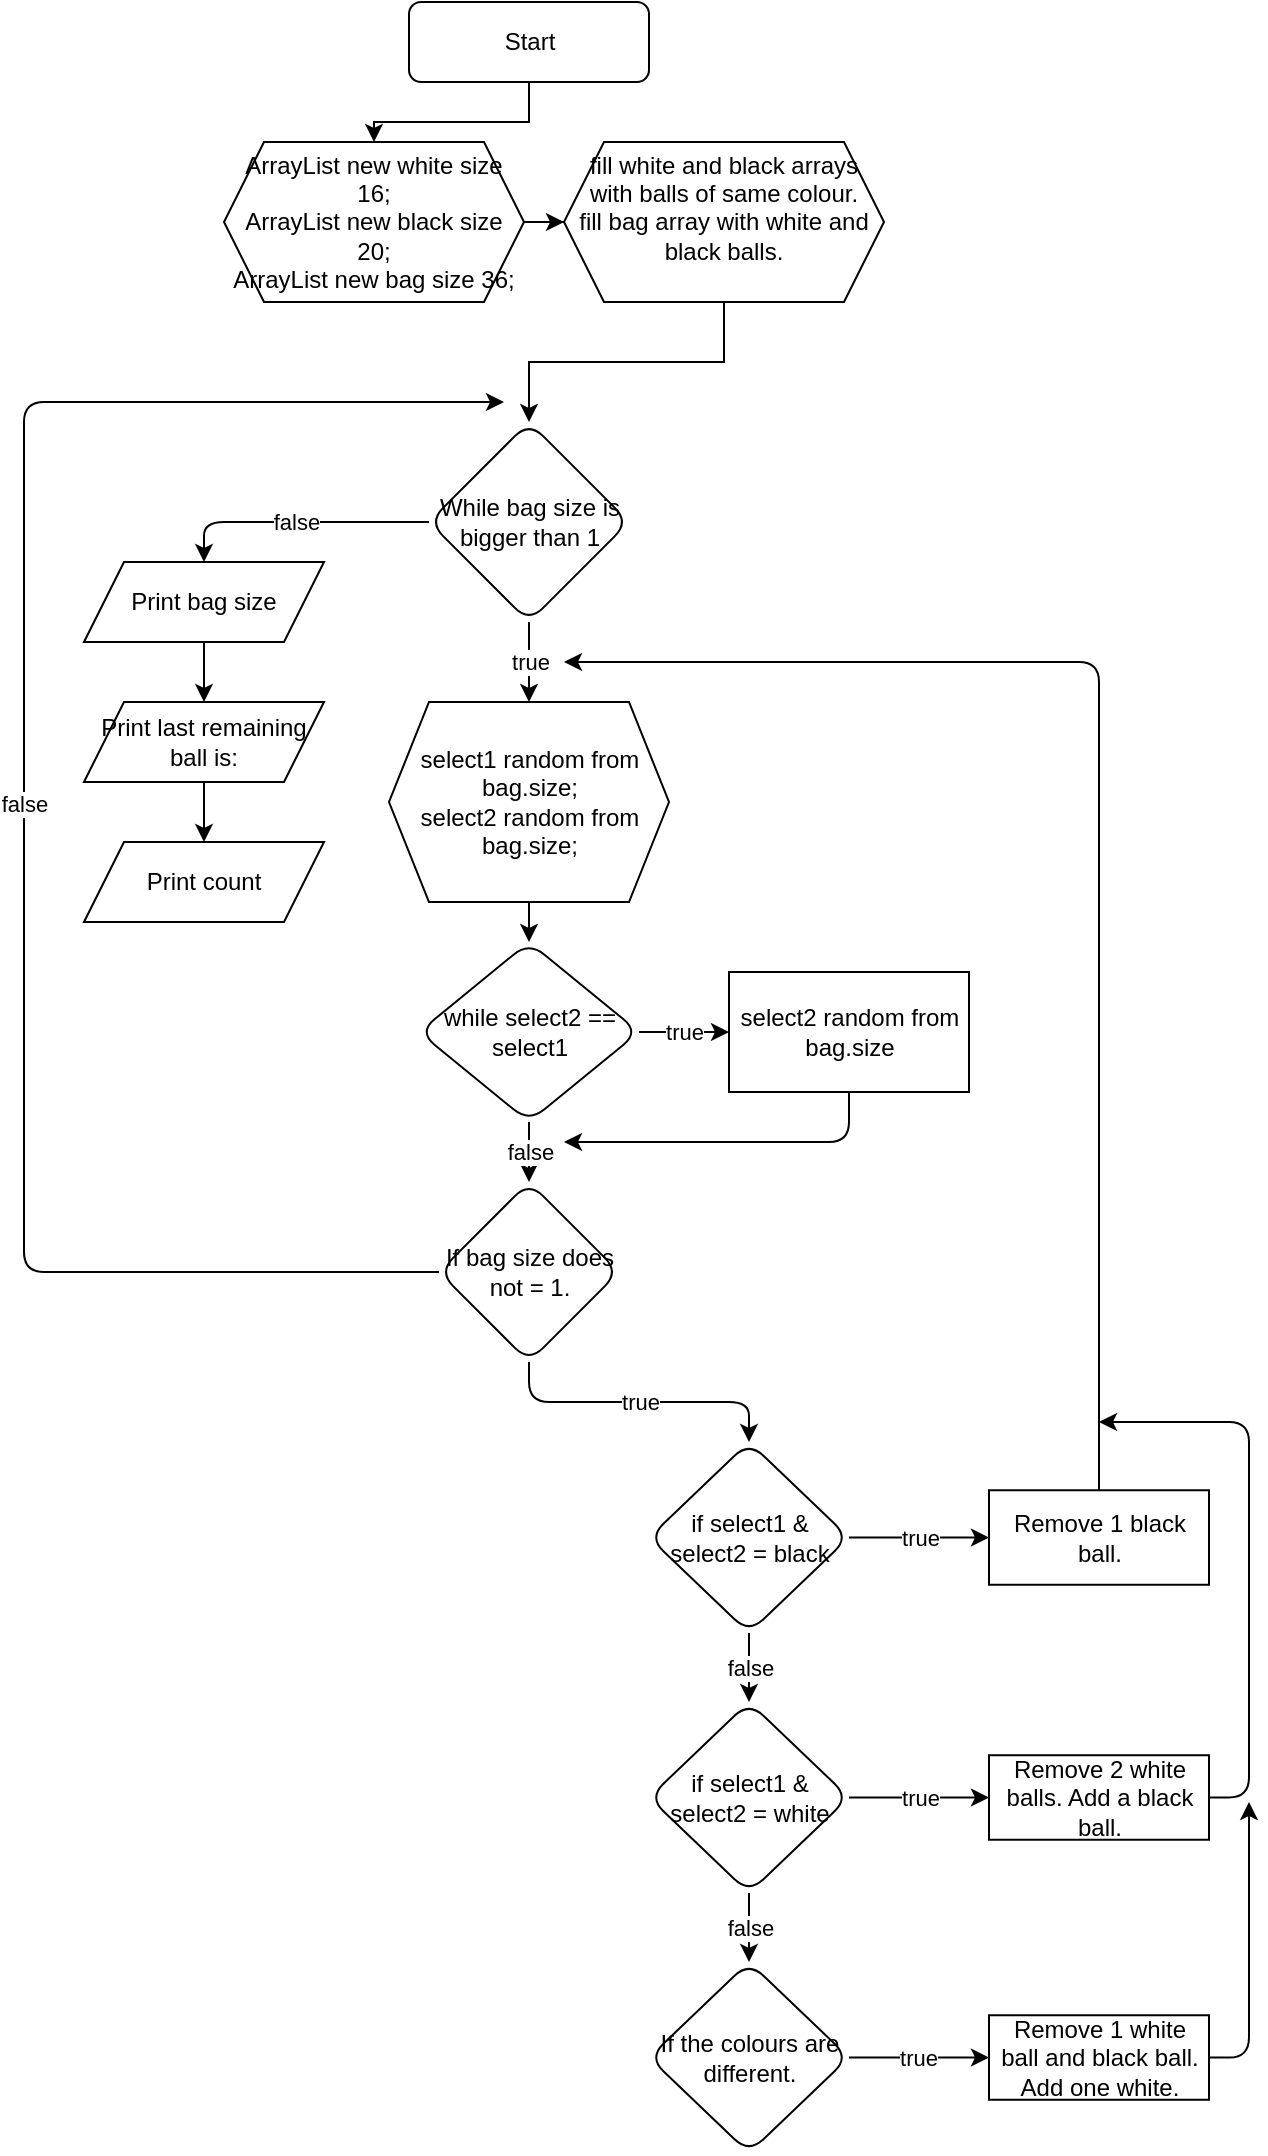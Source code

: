 <mxfile version="13.9.9" type="github">
  <diagram id="bgkW2lqaMROe556IBYIa" name="Page-1">
    <mxGraphModel dx="1089" dy="739" grid="1" gridSize="10" guides="1" tooltips="1" connect="1" arrows="1" fold="1" page="1" pageScale="1" pageWidth="827" pageHeight="1169" math="0" shadow="0">
      <root>
        <mxCell id="0" />
        <mxCell id="1" parent="0" />
        <mxCell id="6nYO80QD4L5rVwFp7ds1-3" value="" style="edgeStyle=orthogonalEdgeStyle;rounded=0;orthogonalLoop=1;jettySize=auto;html=1;" parent="1" source="6nYO80QD4L5rVwFp7ds1-1" target="6nYO80QD4L5rVwFp7ds1-2" edge="1">
          <mxGeometry relative="1" as="geometry" />
        </mxCell>
        <mxCell id="6nYO80QD4L5rVwFp7ds1-1" value="Start" style="rounded=1;whiteSpace=wrap;html=1;glass=0;" parent="1" vertex="1">
          <mxGeometry x="262.5" y="10" width="120" height="40" as="geometry" />
        </mxCell>
        <mxCell id="6nYO80QD4L5rVwFp7ds1-5" value="" style="edgeStyle=orthogonalEdgeStyle;rounded=0;orthogonalLoop=1;jettySize=auto;html=1;exitX=0.5;exitY=1;exitDx=0;exitDy=0;" parent="1" source="rNPBaIKNhGoAXlA6VHKa-1" target="6nYO80QD4L5rVwFp7ds1-4" edge="1">
          <mxGeometry relative="1" as="geometry" />
        </mxCell>
        <mxCell id="rNPBaIKNhGoAXlA6VHKa-2" style="edgeStyle=orthogonalEdgeStyle;rounded=0;orthogonalLoop=1;jettySize=auto;html=1;exitX=1;exitY=0.5;exitDx=0;exitDy=0;" edge="1" parent="1" source="6nYO80QD4L5rVwFp7ds1-2" target="rNPBaIKNhGoAXlA6VHKa-1">
          <mxGeometry relative="1" as="geometry" />
        </mxCell>
        <mxCell id="6nYO80QD4L5rVwFp7ds1-2" value="&lt;div&gt;ArrayList new white size 16;&lt;/div&gt;&lt;div&gt;ArrayList new black size 20;&lt;/div&gt;&lt;div&gt;ArrayList new bag size 36;&lt;/div&gt;" style="shape=hexagon;perimeter=hexagonPerimeter2;whiteSpace=wrap;html=1;fixedSize=1;" parent="1" vertex="1">
          <mxGeometry x="170" y="80" width="150" height="80" as="geometry" />
        </mxCell>
        <mxCell id="6nYO80QD4L5rVwFp7ds1-44" value="true" style="edgeStyle=orthogonalEdgeStyle;rounded=1;orthogonalLoop=1;jettySize=auto;html=1;" parent="1" source="6nYO80QD4L5rVwFp7ds1-4" target="6nYO80QD4L5rVwFp7ds1-8" edge="1">
          <mxGeometry relative="1" as="geometry" />
        </mxCell>
        <mxCell id="6nYO80QD4L5rVwFp7ds1-50" value="false" style="edgeStyle=orthogonalEdgeStyle;rounded=1;jumpStyle=none;jumpSize=16;orthogonalLoop=1;jettySize=auto;html=1;exitX=0;exitY=0.5;exitDx=0;exitDy=0;entryX=0.5;entryY=0;entryDx=0;entryDy=0;" parent="1" source="6nYO80QD4L5rVwFp7ds1-4" target="6nYO80QD4L5rVwFp7ds1-51" edge="1">
          <mxGeometry relative="1" as="geometry">
            <mxPoint x="160" y="290" as="targetPoint" />
            <Array as="points">
              <mxPoint x="160" y="270" />
            </Array>
          </mxGeometry>
        </mxCell>
        <mxCell id="6nYO80QD4L5rVwFp7ds1-4" value="While bag size is bigger than 1" style="rhombus;whiteSpace=wrap;html=1;rounded=1;" parent="1" vertex="1">
          <mxGeometry x="272.5" y="220" width="100" height="100" as="geometry" />
        </mxCell>
        <mxCell id="6nYO80QD4L5rVwFp7ds1-36" value="" style="edgeStyle=orthogonalEdgeStyle;rounded=1;orthogonalLoop=1;jettySize=auto;html=1;" parent="1" source="6nYO80QD4L5rVwFp7ds1-8" target="6nYO80QD4L5rVwFp7ds1-35" edge="1">
          <mxGeometry relative="1" as="geometry" />
        </mxCell>
        <mxCell id="6nYO80QD4L5rVwFp7ds1-8" value="&lt;div&gt;select1 random from bag.size;&lt;/div&gt;&lt;div&gt;select2 random from bag.size;&lt;br&gt;&lt;/div&gt;" style="shape=hexagon;perimeter=hexagonPerimeter2;whiteSpace=wrap;html=1;fixedSize=1;" parent="1" vertex="1">
          <mxGeometry x="252.5" y="360" width="140" height="100" as="geometry" />
        </mxCell>
        <mxCell id="6nYO80QD4L5rVwFp7ds1-13" value="true" style="edgeStyle=orthogonalEdgeStyle;rounded=1;orthogonalLoop=1;jettySize=auto;html=1;exitX=0.5;exitY=1;exitDx=0;exitDy=0;" parent="1" source="6nYO80QD4L5rVwFp7ds1-10" target="6nYO80QD4L5rVwFp7ds1-12" edge="1">
          <mxGeometry relative="1" as="geometry">
            <mxPoint x="337.5" y="700" as="sourcePoint" />
          </mxGeometry>
        </mxCell>
        <mxCell id="6nYO80QD4L5rVwFp7ds1-56" value="false" style="edgeStyle=orthogonalEdgeStyle;rounded=1;jumpStyle=none;jumpSize=16;orthogonalLoop=1;jettySize=auto;html=1;exitX=0;exitY=0.5;exitDx=0;exitDy=0;" parent="1" source="6nYO80QD4L5rVwFp7ds1-10" edge="1">
          <mxGeometry relative="1" as="geometry">
            <mxPoint x="310" y="210" as="targetPoint" />
            <Array as="points">
              <mxPoint x="70" y="645" />
              <mxPoint x="70" y="210" />
            </Array>
          </mxGeometry>
        </mxCell>
        <mxCell id="6nYO80QD4L5rVwFp7ds1-10" value="If bag size does not = 1." style="rhombus;whiteSpace=wrap;html=1;rounded=1;" parent="1" vertex="1">
          <mxGeometry x="277.5" y="600" width="90" height="90" as="geometry" />
        </mxCell>
        <mxCell id="6nYO80QD4L5rVwFp7ds1-15" value="true" style="edgeStyle=orthogonalEdgeStyle;rounded=0;orthogonalLoop=1;jettySize=auto;html=1;" parent="1" source="6nYO80QD4L5rVwFp7ds1-12" target="6nYO80QD4L5rVwFp7ds1-14" edge="1">
          <mxGeometry relative="1" as="geometry" />
        </mxCell>
        <mxCell id="6nYO80QD4L5rVwFp7ds1-17" value="false" style="edgeStyle=orthogonalEdgeStyle;rounded=0;orthogonalLoop=1;jettySize=auto;html=1;" parent="1" source="6nYO80QD4L5rVwFp7ds1-12" target="6nYO80QD4L5rVwFp7ds1-16" edge="1">
          <mxGeometry relative="1" as="geometry" />
        </mxCell>
        <mxCell id="6nYO80QD4L5rVwFp7ds1-12" value="if select1 &amp;amp; select2 = black" style="rhombus;whiteSpace=wrap;html=1;rounded=1;" parent="1" vertex="1">
          <mxGeometry x="382.5" y="730" width="100" height="95.5" as="geometry" />
        </mxCell>
        <mxCell id="6nYO80QD4L5rVwFp7ds1-41" style="edgeStyle=orthogonalEdgeStyle;rounded=1;orthogonalLoop=1;jettySize=auto;html=1;exitX=0.5;exitY=0;exitDx=0;exitDy=0;" parent="1" source="6nYO80QD4L5rVwFp7ds1-14" edge="1">
          <mxGeometry relative="1" as="geometry">
            <mxPoint x="340" y="340" as="targetPoint" />
            <Array as="points">
              <mxPoint x="608" y="340" />
            </Array>
          </mxGeometry>
        </mxCell>
        <mxCell id="6nYO80QD4L5rVwFp7ds1-14" value="Remove 1 black ball." style="whiteSpace=wrap;html=1;" parent="1" vertex="1">
          <mxGeometry x="552.5" y="754.13" width="110" height="47.25" as="geometry" />
        </mxCell>
        <mxCell id="6nYO80QD4L5rVwFp7ds1-19" value="true" style="edgeStyle=orthogonalEdgeStyle;rounded=0;orthogonalLoop=1;jettySize=auto;html=1;" parent="1" source="6nYO80QD4L5rVwFp7ds1-16" target="6nYO80QD4L5rVwFp7ds1-18" edge="1">
          <mxGeometry relative="1" as="geometry" />
        </mxCell>
        <mxCell id="6nYO80QD4L5rVwFp7ds1-21" value="&lt;div&gt;false&lt;/div&gt;" style="edgeStyle=orthogonalEdgeStyle;rounded=0;orthogonalLoop=1;jettySize=auto;html=1;entryX=0.5;entryY=0;entryDx=0;entryDy=0;" parent="1" source="6nYO80QD4L5rVwFp7ds1-16" target="6nYO80QD4L5rVwFp7ds1-28" edge="1">
          <mxGeometry relative="1" as="geometry">
            <mxPoint x="432.5" y="978.87" as="targetPoint" />
          </mxGeometry>
        </mxCell>
        <mxCell id="6nYO80QD4L5rVwFp7ds1-16" value="if select1 &amp;amp; select2 = white" style="rhombus;whiteSpace=wrap;html=1;rounded=1;" parent="1" vertex="1">
          <mxGeometry x="382.5" y="860" width="100" height="95.5" as="geometry" />
        </mxCell>
        <mxCell id="6nYO80QD4L5rVwFp7ds1-42" style="edgeStyle=orthogonalEdgeStyle;rounded=1;orthogonalLoop=1;jettySize=auto;html=1;exitX=1;exitY=0.5;exitDx=0;exitDy=0;" parent="1" source="6nYO80QD4L5rVwFp7ds1-18" edge="1">
          <mxGeometry relative="1" as="geometry">
            <mxPoint x="607.5" y="720" as="targetPoint" />
            <Array as="points">
              <mxPoint x="682.5" y="908" />
              <mxPoint x="682.5" y="720" />
            </Array>
          </mxGeometry>
        </mxCell>
        <mxCell id="6nYO80QD4L5rVwFp7ds1-18" value="Remove 2 white balls. Add a black ball." style="whiteSpace=wrap;html=1;" parent="1" vertex="1">
          <mxGeometry x="552.5" y="886.62" width="110" height="42.25" as="geometry" />
        </mxCell>
        <mxCell id="6nYO80QD4L5rVwFp7ds1-25" value="true" style="edgeStyle=orthogonalEdgeStyle;rounded=0;orthogonalLoop=1;jettySize=auto;html=1;exitX=1;exitY=0.5;exitDx=0;exitDy=0;" parent="1" source="6nYO80QD4L5rVwFp7ds1-28" target="6nYO80QD4L5rVwFp7ds1-24" edge="1">
          <mxGeometry relative="1" as="geometry">
            <mxPoint x="492.476" y="1037.394" as="sourcePoint" />
            <Array as="points" />
          </mxGeometry>
        </mxCell>
        <mxCell id="6nYO80QD4L5rVwFp7ds1-43" style="edgeStyle=orthogonalEdgeStyle;rounded=1;orthogonalLoop=1;jettySize=auto;html=1;exitX=1;exitY=0.5;exitDx=0;exitDy=0;" parent="1" source="6nYO80QD4L5rVwFp7ds1-24" edge="1">
          <mxGeometry relative="1" as="geometry">
            <mxPoint x="682.5" y="910" as="targetPoint" />
            <Array as="points">
              <mxPoint x="682.5" y="1038" />
              <mxPoint x="682.5" y="910" />
            </Array>
          </mxGeometry>
        </mxCell>
        <mxCell id="6nYO80QD4L5rVwFp7ds1-24" value="&lt;div&gt;Remove 1 white ball and black ball.&lt;/div&gt;&lt;div&gt;Add one white.&lt;br&gt;&lt;/div&gt;" style="whiteSpace=wrap;html=1;" parent="1" vertex="1">
          <mxGeometry x="552.5" y="1016.63" width="110" height="42.25" as="geometry" />
        </mxCell>
        <mxCell id="6nYO80QD4L5rVwFp7ds1-28" value="If the colours are different." style="rhombus;whiteSpace=wrap;html=1;rounded=1;" parent="1" vertex="1">
          <mxGeometry x="382.5" y="990" width="100" height="95.5" as="geometry" />
        </mxCell>
        <mxCell id="6nYO80QD4L5rVwFp7ds1-38" value="true" style="edgeStyle=orthogonalEdgeStyle;rounded=1;orthogonalLoop=1;jettySize=auto;html=1;" parent="1" source="6nYO80QD4L5rVwFp7ds1-35" target="6nYO80QD4L5rVwFp7ds1-37" edge="1">
          <mxGeometry relative="1" as="geometry" />
        </mxCell>
        <mxCell id="6nYO80QD4L5rVwFp7ds1-40" value="false" style="edgeStyle=orthogonalEdgeStyle;rounded=1;orthogonalLoop=1;jettySize=auto;html=1;exitX=0.5;exitY=1;exitDx=0;exitDy=0;" parent="1" source="6nYO80QD4L5rVwFp7ds1-35" target="6nYO80QD4L5rVwFp7ds1-10" edge="1">
          <mxGeometry relative="1" as="geometry">
            <mxPoint x="322.5" y="580" as="sourcePoint" />
          </mxGeometry>
        </mxCell>
        <mxCell id="6nYO80QD4L5rVwFp7ds1-35" value="while select2 == select1 " style="rhombus;whiteSpace=wrap;html=1;rounded=1;" parent="1" vertex="1">
          <mxGeometry x="267.5" y="480" width="110" height="90" as="geometry" />
        </mxCell>
        <mxCell id="6nYO80QD4L5rVwFp7ds1-39" style="edgeStyle=orthogonalEdgeStyle;rounded=1;orthogonalLoop=1;jettySize=auto;html=1;exitX=0.5;exitY=1;exitDx=0;exitDy=0;" parent="1" source="6nYO80QD4L5rVwFp7ds1-37" edge="1">
          <mxGeometry relative="1" as="geometry">
            <mxPoint x="340" y="580" as="targetPoint" />
            <Array as="points">
              <mxPoint x="483" y="580" />
              <mxPoint x="340" y="580" />
            </Array>
          </mxGeometry>
        </mxCell>
        <mxCell id="6nYO80QD4L5rVwFp7ds1-37" value="select2 random from bag.size" style="whiteSpace=wrap;html=1;" parent="1" vertex="1">
          <mxGeometry x="422.5" y="495" width="120" height="60" as="geometry" />
        </mxCell>
        <mxCell id="6nYO80QD4L5rVwFp7ds1-53" value="" style="edgeStyle=orthogonalEdgeStyle;rounded=1;jumpStyle=none;jumpSize=16;orthogonalLoop=1;jettySize=auto;html=1;" parent="1" source="6nYO80QD4L5rVwFp7ds1-51" target="6nYO80QD4L5rVwFp7ds1-52" edge="1">
          <mxGeometry relative="1" as="geometry" />
        </mxCell>
        <mxCell id="6nYO80QD4L5rVwFp7ds1-51" value="Print bag size" style="shape=parallelogram;perimeter=parallelogramPerimeter;whiteSpace=wrap;html=1;fixedSize=1;" parent="1" vertex="1">
          <mxGeometry x="100" y="290" width="120" height="40" as="geometry" />
        </mxCell>
        <mxCell id="6nYO80QD4L5rVwFp7ds1-55" value="" style="edgeStyle=orthogonalEdgeStyle;rounded=1;jumpStyle=none;jumpSize=16;orthogonalLoop=1;jettySize=auto;html=1;" parent="1" source="6nYO80QD4L5rVwFp7ds1-52" target="6nYO80QD4L5rVwFp7ds1-54" edge="1">
          <mxGeometry relative="1" as="geometry" />
        </mxCell>
        <mxCell id="6nYO80QD4L5rVwFp7ds1-52" value="Print last remaining ball is:" style="shape=parallelogram;perimeter=parallelogramPerimeter;whiteSpace=wrap;html=1;fixedSize=1;" parent="1" vertex="1">
          <mxGeometry x="100" y="360" width="120" height="40" as="geometry" />
        </mxCell>
        <mxCell id="6nYO80QD4L5rVwFp7ds1-54" value="Print count" style="shape=parallelogram;perimeter=parallelogramPerimeter;whiteSpace=wrap;html=1;fixedSize=1;" parent="1" vertex="1">
          <mxGeometry x="100" y="430" width="120" height="40" as="geometry" />
        </mxCell>
        <mxCell id="rNPBaIKNhGoAXlA6VHKa-1" value="&#xa;&lt;div&gt;fill white and black arrays with balls of same colour.&lt;/div&gt;&lt;div&gt;fill bag array with white and black balls.&lt;/div&gt;&#xa;&#xa;" style="shape=hexagon;perimeter=hexagonPerimeter2;whiteSpace=wrap;html=1;fixedSize=1;" vertex="1" parent="1">
          <mxGeometry x="340" y="80" width="160" height="80" as="geometry" />
        </mxCell>
      </root>
    </mxGraphModel>
  </diagram>
</mxfile>
